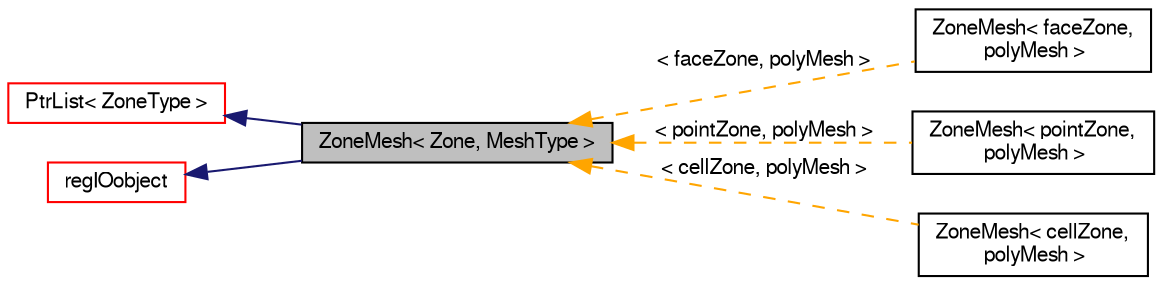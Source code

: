 digraph "ZoneMesh&lt; Zone, MeshType &gt;"
{
  bgcolor="transparent";
  edge [fontname="FreeSans",fontsize="10",labelfontname="FreeSans",labelfontsize="10"];
  node [fontname="FreeSans",fontsize="10",shape=record];
  rankdir="LR";
  Node1 [label="ZoneMesh\< Zone, MeshType \>",height=0.2,width=0.4,color="black", fillcolor="grey75", style="filled" fontcolor="black"];
  Node2 -> Node1 [dir="back",color="midnightblue",fontsize="10",style="solid",fontname="FreeSans"];
  Node2 [label="PtrList\< ZoneType \>",height=0.2,width=0.4,color="red",URL="$a01975.html"];
  Node3 -> Node1 [dir="back",color="midnightblue",fontsize="10",style="solid",fontname="FreeSans"];
  Node3 [label="regIOobject",height=0.2,width=0.4,color="red",URL="$a02084.html",tooltip="regIOobject is an abstract class derived from IOobject to handle automatic object registration with t..."];
  Node1 -> Node4 [dir="back",color="orange",fontsize="10",style="dashed",label=" \< faceZone, polyMesh \>" ,fontname="FreeSans"];
  Node4 [label="ZoneMesh\< faceZone,\l polyMesh \>",height=0.2,width=0.4,color="black",URL="$a02823.html"];
  Node1 -> Node5 [dir="back",color="orange",fontsize="10",style="dashed",label=" \< pointZone, polyMesh \>" ,fontname="FreeSans"];
  Node5 [label="ZoneMesh\< pointZone,\l polyMesh \>",height=0.2,width=0.4,color="black",URL="$a02823.html"];
  Node1 -> Node6 [dir="back",color="orange",fontsize="10",style="dashed",label=" \< cellZone, polyMesh \>" ,fontname="FreeSans"];
  Node6 [label="ZoneMesh\< cellZone,\l polyMesh \>",height=0.2,width=0.4,color="black",URL="$a02823.html"];
}
